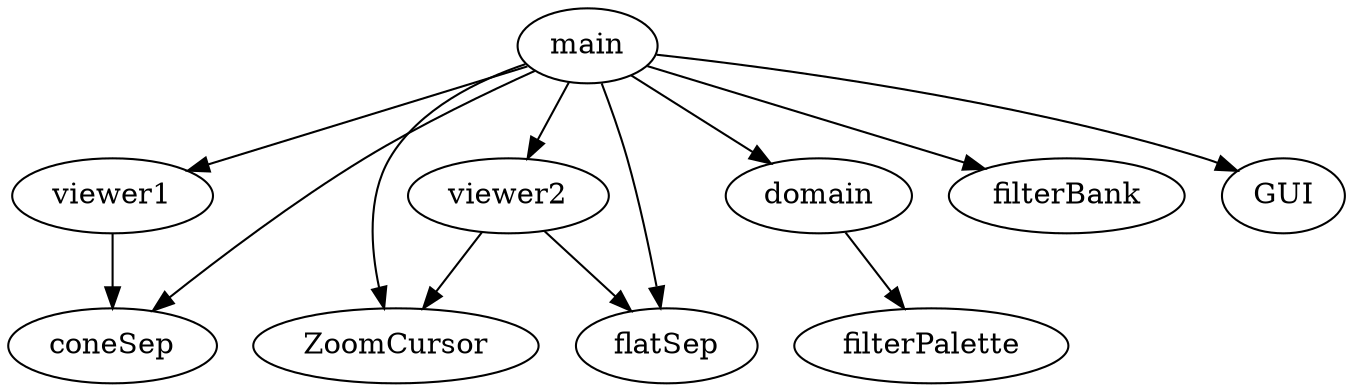 digraph moby {
	main -> viewer1
	main -> viewer2
	main -> ZoomCursor
	viewer2 -> ZoomCursor
	viewer2 -> flatSep
	viewer1 -> coneSep
	main -> flatSep
	main -> coneSep
	main -> domain -> filterPalette
	main -> filterBank
	main -> GUI
}

